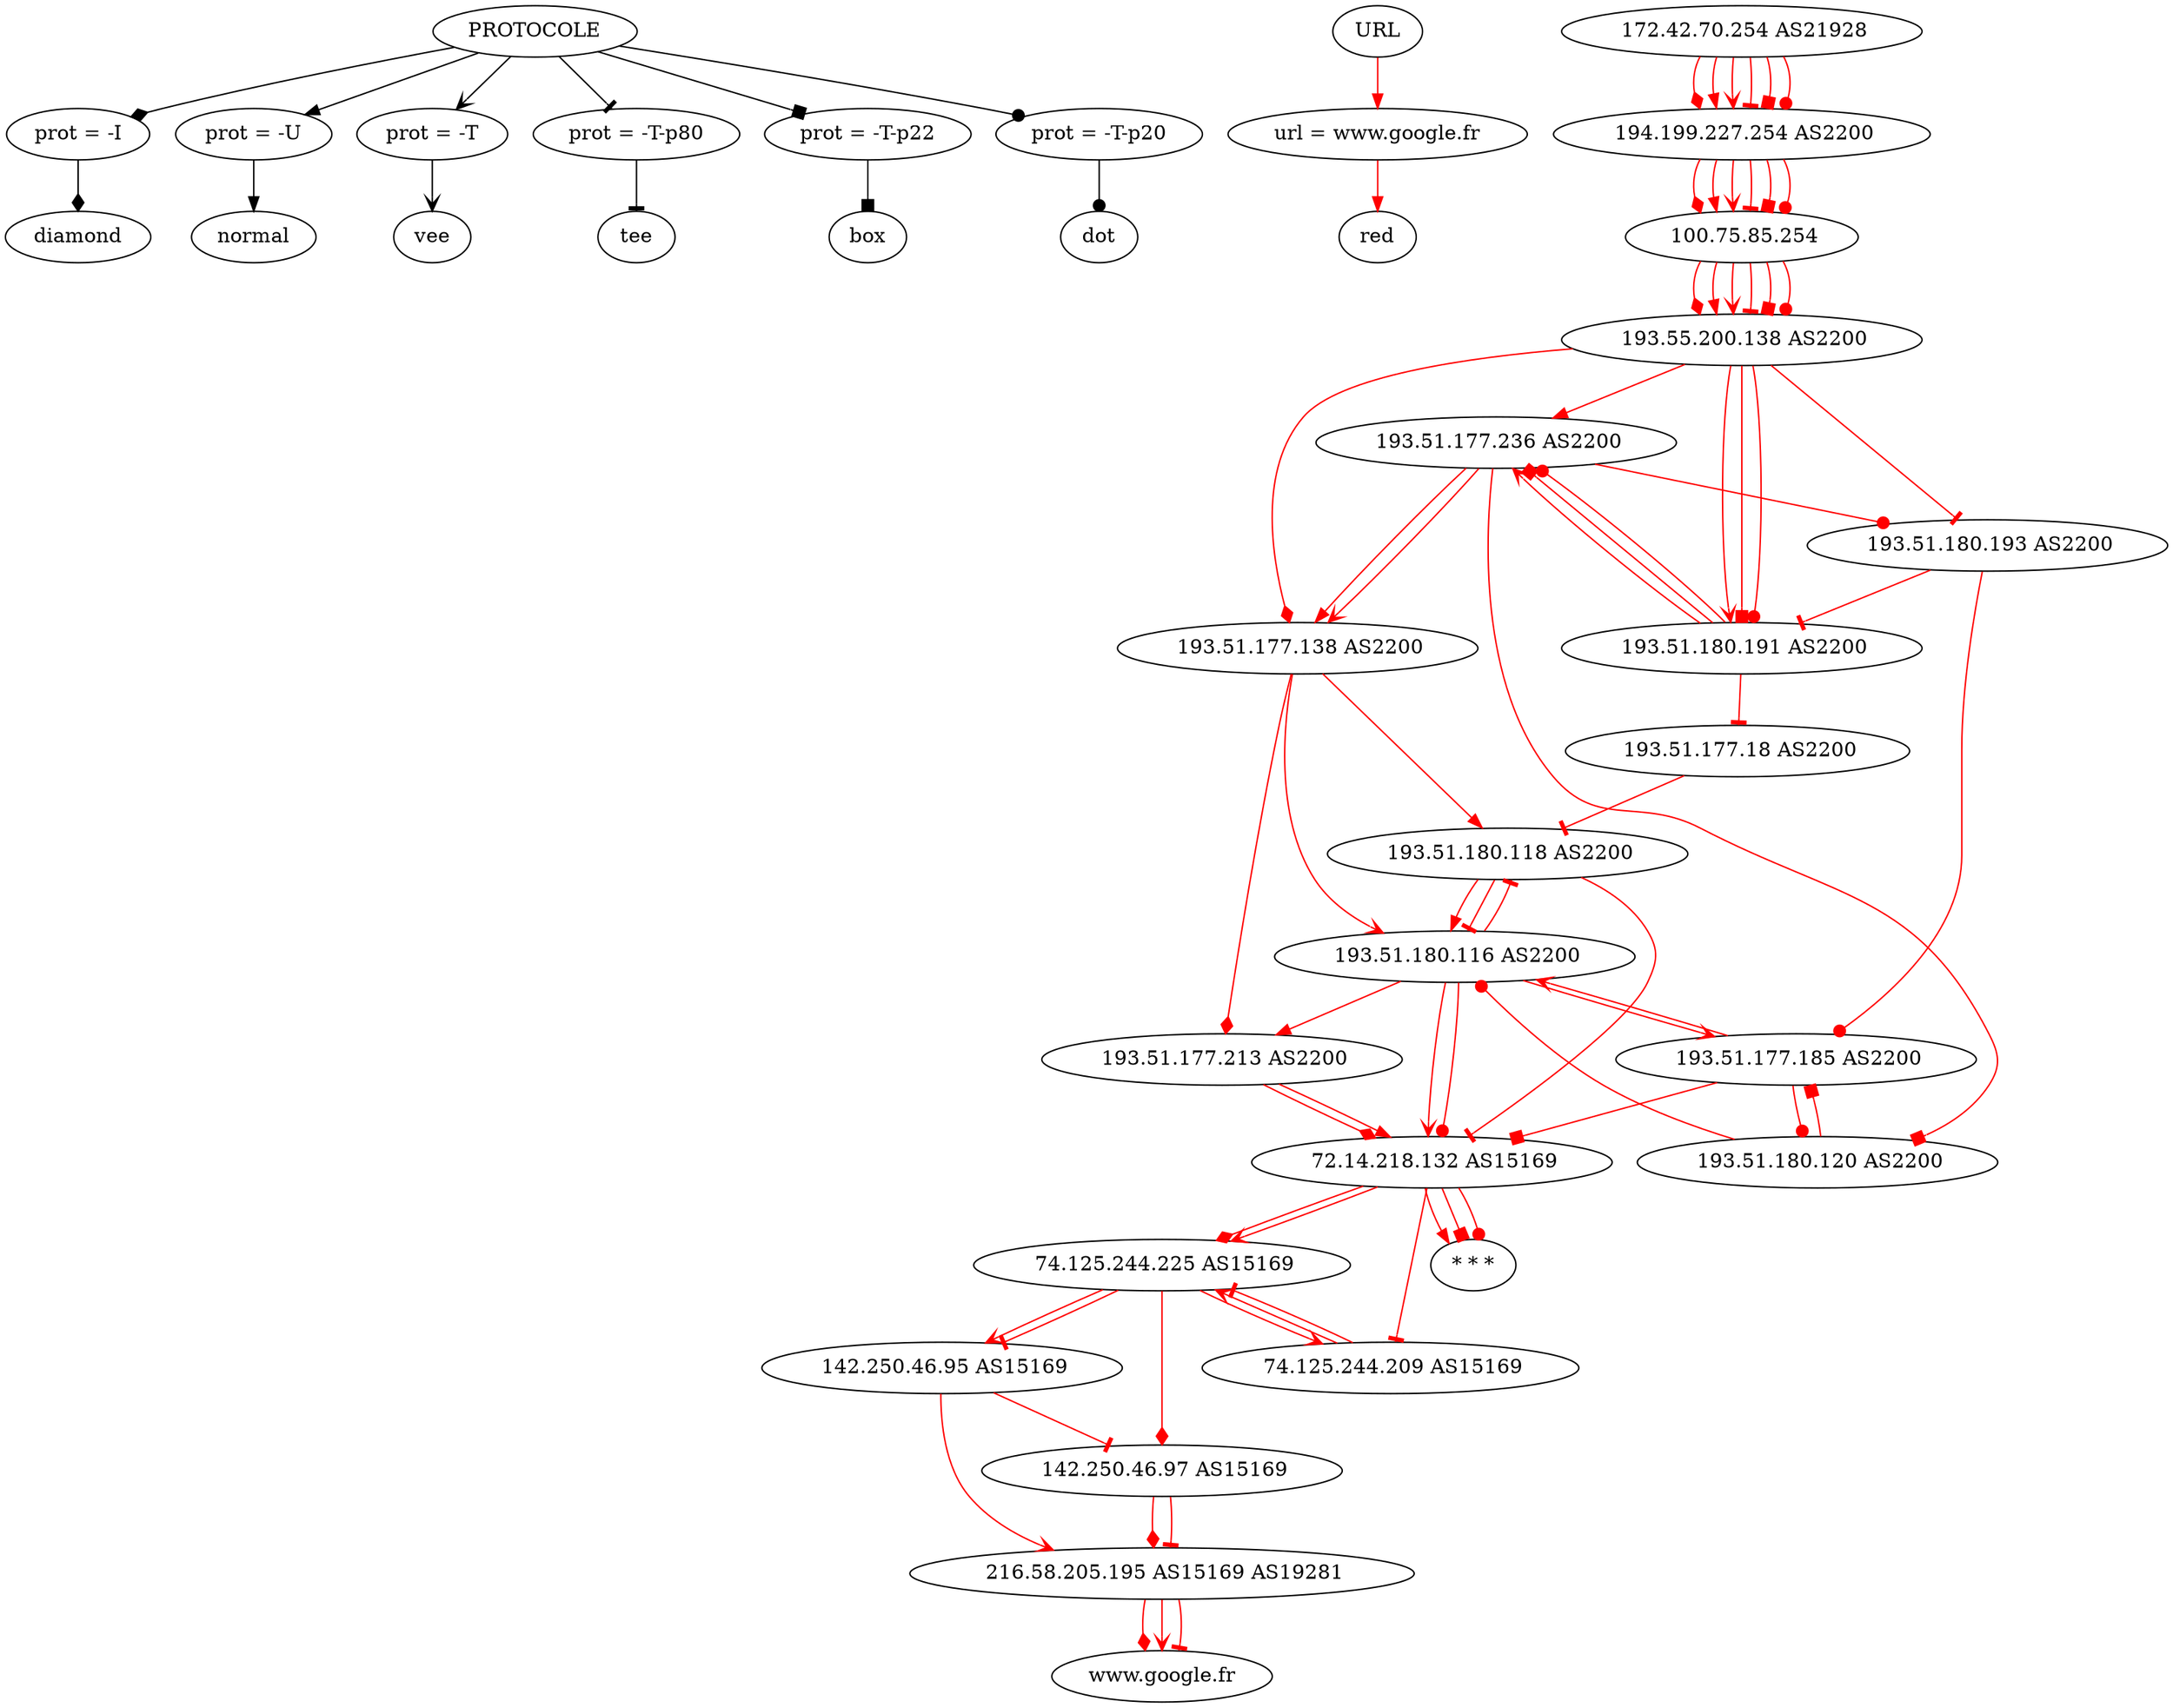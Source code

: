 
digraph A {
"PROTOCOLE"->"prot = -I"->"diamond"[arrowhead=diamond]
"PROTOCOLE"->"prot = -U"->"normal"[arrowhead=normal]
"PROTOCOLE"->"prot = -T"->"vee"[arrowhead=vee]
"PROTOCOLE"->"prot = -T-p80"->"tee"[arrowhead=tee]
"PROTOCOLE"->"prot = -T-p22"->"box"[arrowhead=box]
"PROTOCOLE"->"prot = -T-p20"->"dot"[arrowhead=dot]
 "URL" -> "url = www.google.fr"->"red"[color=red]
" 172.42.70.254 AS21928"->" 194.199.227.254 AS2200"->" 100.75.85.254"->" 193.55.200.138 AS2200"->" 193.51.177.138 AS2200"->" 193.51.177.213 AS2200"->" 72.14.218.132 AS15169"->" 74.125.244.225 AS15169"->" 142.250.46.97 AS15169"->" 216.58.205.195 AS15169 AS19281"->"www.google.fr"[arrowhead=diamond, color=red]
" 172.42.70.254 AS21928"->" 194.199.227.254 AS2200"->" 100.75.85.254"->" 193.55.200.138 AS2200"->" 193.51.177.236 AS2200"->" 193.51.177.138 AS2200"->" 193.51.180.118 AS2200"->" 193.51.180.116 AS2200"->" 193.51.177.213 AS2200"->" 72.14.218.132 AS15169"->"* * *"[arrowhead=normal, color=red]
" 172.42.70.254 AS21928"->" 194.199.227.254 AS2200"->" 100.75.85.254"->" 193.55.200.138 AS2200"->" 193.51.180.191 AS2200"->" 193.51.177.236 AS2200"->" 193.51.177.138 AS2200"->" 193.51.180.116 AS2200"->" 193.51.177.185 AS2200"->" 193.51.180.116 AS2200"->" 72.14.218.132 AS15169"->" 74.125.244.225 AS15169"->" 74.125.244.209 AS15169"->" 74.125.244.225 AS15169"->" 142.250.46.95 AS15169"->" 216.58.205.195 AS15169 AS19281"->"www.google.fr"[arrowhead=vee, color=red]
" 172.42.70.254 AS21928"->" 194.199.227.254 AS2200"->" 100.75.85.254"->" 193.55.200.138 AS2200"->" 193.51.180.193 AS2200"->" 193.51.180.191 AS2200"->" 193.51.177.18 AS2200"->" 193.51.180.118 AS2200"->" 193.51.180.116 AS2200"->" 193.51.180.118 AS2200"->" 72.14.218.132 AS15169"->" 74.125.244.209 AS15169"->" 74.125.244.225 AS15169"->" 142.250.46.95 AS15169"->" 142.250.46.97 AS15169"->" 216.58.205.195 AS15169 AS19281"->"www.google.fr"[arrowhead=tee, color=red]
" 172.42.70.254 AS21928"->" 194.199.227.254 AS2200"->" 100.75.85.254"->" 193.55.200.138 AS2200"->" 193.51.180.191 AS2200"->" 193.51.177.236 AS2200"->" 193.51.180.120 AS2200"->" 193.51.177.185 AS2200"->" 72.14.218.132 AS15169"->"* * *"[arrowhead=box, color=red]
" 172.42.70.254 AS21928"->" 194.199.227.254 AS2200"->" 100.75.85.254"->" 193.55.200.138 AS2200"->" 193.51.180.191 AS2200"->" 193.51.177.236 AS2200"->" 193.51.180.193 AS2200"->" 193.51.177.185 AS2200"->" 193.51.180.120 AS2200"->" 193.51.180.116 AS2200"->" 72.14.218.132 AS15169"->"* * *"[arrowhead=dot, color=red]
}
